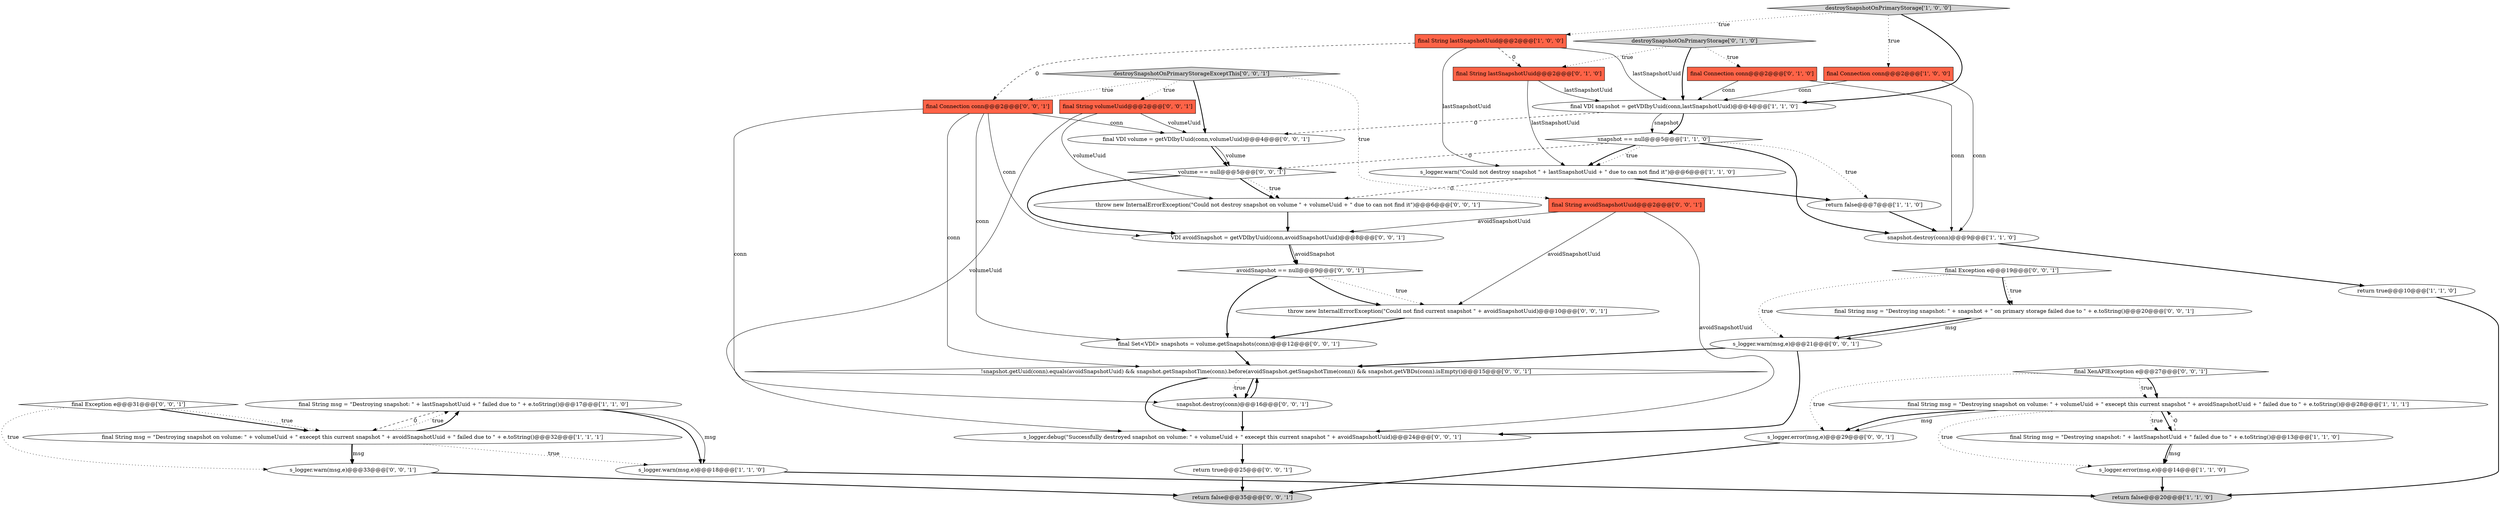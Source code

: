 digraph {
14 [style = filled, label = "final String msg = \"Destroying snapshot on volume: \" + volumeUuid + \" execept this current snapshot \" + avoidSnapshotUuid + \" failed due to \" + e.toString()@@@28@@@['1', '1', '1']", fillcolor = white, shape = ellipse image = "AAA0AAABBB1BBB"];
21 [style = filled, label = "destroySnapshotOnPrimaryStorageExceptThis['0', '0', '1']", fillcolor = lightgray, shape = diamond image = "AAA0AAABBB3BBB"];
24 [style = filled, label = "final Exception e@@@19@@@['0', '0', '1']", fillcolor = white, shape = diamond image = "AAA0AAABBB3BBB"];
11 [style = filled, label = "s_logger.warn(msg,e)@@@18@@@['1', '1', '0']", fillcolor = white, shape = ellipse image = "AAA0AAABBB1BBB"];
18 [style = filled, label = "final String lastSnapshotUuid@@@2@@@['0', '1', '0']", fillcolor = tomato, shape = box image = "AAA1AAABBB2BBB"];
9 [style = filled, label = "final String msg = \"Destroying snapshot: \" + lastSnapshotUuid + \" failed due to \" + e.toString()@@@17@@@['1', '1', '0']", fillcolor = white, shape = ellipse image = "AAA0AAABBB1BBB"];
37 [style = filled, label = "s_logger.warn(msg,e)@@@21@@@['0', '0', '1']", fillcolor = white, shape = ellipse image = "AAA0AAABBB3BBB"];
31 [style = filled, label = "return true@@@25@@@['0', '0', '1']", fillcolor = white, shape = ellipse image = "AAA0AAABBB3BBB"];
12 [style = filled, label = "final String lastSnapshotUuid@@@2@@@['1', '0', '0']", fillcolor = tomato, shape = box image = "AAA1AAABBB1BBB"];
22 [style = filled, label = "s_logger.error(msg,e)@@@29@@@['0', '0', '1']", fillcolor = white, shape = ellipse image = "AAA0AAABBB3BBB"];
2 [style = filled, label = "final String msg = \"Destroying snapshot: \" + lastSnapshotUuid + \" failed due to \" + e.toString()@@@13@@@['1', '1', '0']", fillcolor = white, shape = ellipse image = "AAA0AAABBB1BBB"];
23 [style = filled, label = "final String volumeUuid@@@2@@@['0', '0', '1']", fillcolor = tomato, shape = box image = "AAA0AAABBB3BBB"];
35 [style = filled, label = "final String msg = \"Destroying snapshot: \" + snapshot + \" on primary storage failed due to \" + e.toString()@@@20@@@['0', '0', '1']", fillcolor = white, shape = ellipse image = "AAA0AAABBB3BBB"];
19 [style = filled, label = "volume == null@@@5@@@['0', '0', '1']", fillcolor = white, shape = diamond image = "AAA0AAABBB3BBB"];
33 [style = filled, label = "final Set<VDI> snapshots = volume.getSnapshots(conn)@@@12@@@['0', '0', '1']", fillcolor = white, shape = ellipse image = "AAA0AAABBB3BBB"];
26 [style = filled, label = "s_logger.warn(msg,e)@@@33@@@['0', '0', '1']", fillcolor = white, shape = ellipse image = "AAA0AAABBB3BBB"];
34 [style = filled, label = "return false@@@35@@@['0', '0', '1']", fillcolor = lightgray, shape = ellipse image = "AAA0AAABBB3BBB"];
4 [style = filled, label = "s_logger.error(msg,e)@@@14@@@['1', '1', '0']", fillcolor = white, shape = ellipse image = "AAA0AAABBB1BBB"];
16 [style = filled, label = "destroySnapshotOnPrimaryStorage['0', '1', '0']", fillcolor = lightgray, shape = diamond image = "AAA0AAABBB2BBB"];
30 [style = filled, label = "final Connection conn@@@2@@@['0', '0', '1']", fillcolor = tomato, shape = box image = "AAA0AAABBB3BBB"];
3 [style = filled, label = "final Connection conn@@@2@@@['1', '0', '0']", fillcolor = tomato, shape = box image = "AAA0AAABBB1BBB"];
27 [style = filled, label = "s_logger.debug(\"Successfully destroyed snapshot on volume: \" + volumeUuid + \" execept this current snapshot \" + avoidSnapshotUuid)@@@24@@@['0', '0', '1']", fillcolor = white, shape = ellipse image = "AAA0AAABBB3BBB"];
29 [style = filled, label = "!snapshot.getUuid(conn).equals(avoidSnapshotUuid) && snapshot.getSnapshotTime(conn).before(avoidSnapshot.getSnapshotTime(conn)) && snapshot.getVBDs(conn).isEmpty()@@@15@@@['0', '0', '1']", fillcolor = white, shape = diamond image = "AAA0AAABBB3BBB"];
10 [style = filled, label = "snapshot.destroy(conn)@@@9@@@['1', '1', '0']", fillcolor = white, shape = ellipse image = "AAA0AAABBB1BBB"];
20 [style = filled, label = "final String avoidSnapshotUuid@@@2@@@['0', '0', '1']", fillcolor = tomato, shape = box image = "AAA0AAABBB3BBB"];
17 [style = filled, label = "final Connection conn@@@2@@@['0', '1', '0']", fillcolor = tomato, shape = box image = "AAA0AAABBB2BBB"];
13 [style = filled, label = "return false@@@7@@@['1', '1', '0']", fillcolor = white, shape = ellipse image = "AAA0AAABBB1BBB"];
1 [style = filled, label = "final VDI snapshot = getVDIbyUuid(conn,lastSnapshotUuid)@@@4@@@['1', '1', '0']", fillcolor = white, shape = ellipse image = "AAA0AAABBB1BBB"];
0 [style = filled, label = "final String msg = \"Destroying snapshot on volume: \" + volumeUuid + \" execept this current snapshot \" + avoidSnapshotUuid + \" failed due to \" + e.toString()@@@32@@@['1', '1', '1']", fillcolor = white, shape = ellipse image = "AAA0AAABBB1BBB"];
6 [style = filled, label = "snapshot == null@@@5@@@['1', '1', '0']", fillcolor = white, shape = diamond image = "AAA0AAABBB1BBB"];
25 [style = filled, label = "throw new InternalErrorException(\"Could not destroy snapshot on volume \" + volumeUuid + \" due to can not find it\")@@@6@@@['0', '0', '1']", fillcolor = white, shape = ellipse image = "AAA0AAABBB3BBB"];
28 [style = filled, label = "final XenAPIException e@@@27@@@['0', '0', '1']", fillcolor = white, shape = diamond image = "AAA0AAABBB3BBB"];
7 [style = filled, label = "destroySnapshotOnPrimaryStorage['1', '0', '0']", fillcolor = lightgray, shape = diamond image = "AAA0AAABBB1BBB"];
41 [style = filled, label = "throw new InternalErrorException(\"Could not find current snapshot \" + avoidSnapshotUuid)@@@10@@@['0', '0', '1']", fillcolor = white, shape = ellipse image = "AAA0AAABBB3BBB"];
39 [style = filled, label = "final VDI volume = getVDIbyUuid(conn,volumeUuid)@@@4@@@['0', '0', '1']", fillcolor = white, shape = ellipse image = "AAA0AAABBB3BBB"];
15 [style = filled, label = "return false@@@20@@@['1', '1', '0']", fillcolor = lightgray, shape = ellipse image = "AAA0AAABBB1BBB"];
32 [style = filled, label = "final Exception e@@@31@@@['0', '0', '1']", fillcolor = white, shape = diamond image = "AAA0AAABBB3BBB"];
36 [style = filled, label = "snapshot.destroy(conn)@@@16@@@['0', '0', '1']", fillcolor = white, shape = ellipse image = "AAA0AAABBB3BBB"];
40 [style = filled, label = "avoidSnapshot == null@@@9@@@['0', '0', '1']", fillcolor = white, shape = diamond image = "AAA0AAABBB3BBB"];
5 [style = filled, label = "s_logger.warn(\"Could not destroy snapshot \" + lastSnapshotUuid + \" due to can not find it\")@@@6@@@['1', '1', '0']", fillcolor = white, shape = ellipse image = "AAA0AAABBB1BBB"];
8 [style = filled, label = "return true@@@10@@@['1', '1', '0']", fillcolor = white, shape = ellipse image = "AAA0AAABBB1BBB"];
38 [style = filled, label = "VDI avoidSnapshot = getVDIbyUuid(conn,avoidSnapshotUuid)@@@8@@@['0', '0', '1']", fillcolor = white, shape = ellipse image = "AAA0AAABBB3BBB"];
39->19 [style = bold, label=""];
9->11 [style = bold, label=""];
3->1 [style = solid, label="conn"];
37->27 [style = bold, label=""];
36->29 [style = bold, label=""];
24->35 [style = dotted, label="true"];
32->0 [style = bold, label=""];
16->17 [style = dotted, label="true"];
26->34 [style = bold, label=""];
4->15 [style = bold, label=""];
32->0 [style = dotted, label="true"];
28->14 [style = dotted, label="true"];
5->25 [style = dashed, label="0"];
39->19 [style = solid, label="volume"];
30->38 [style = solid, label="conn"];
28->14 [style = bold, label=""];
20->41 [style = solid, label="avoidSnapshotUuid"];
2->14 [style = dashed, label="0"];
10->8 [style = bold, label=""];
35->37 [style = bold, label=""];
21->23 [style = dotted, label="true"];
14->22 [style = solid, label="msg"];
9->11 [style = solid, label="msg"];
30->33 [style = solid, label="conn"];
0->11 [style = dotted, label="true"];
29->36 [style = dotted, label="true"];
40->41 [style = dotted, label="true"];
29->36 [style = bold, label=""];
14->2 [style = dotted, label="true"];
7->1 [style = bold, label=""];
21->20 [style = dotted, label="true"];
6->13 [style = dotted, label="true"];
14->22 [style = bold, label=""];
37->29 [style = bold, label=""];
27->31 [style = bold, label=""];
12->30 [style = dashed, label="0"];
2->4 [style = bold, label=""];
19->25 [style = bold, label=""];
7->12 [style = dotted, label="true"];
30->39 [style = solid, label="conn"];
33->29 [style = bold, label=""];
20->38 [style = solid, label="avoidSnapshotUuid"];
29->27 [style = bold, label=""];
21->30 [style = dotted, label="true"];
6->19 [style = dashed, label="0"];
9->0 [style = dashed, label="0"];
38->40 [style = solid, label="avoidSnapshot"];
2->4 [style = solid, label="msg"];
14->4 [style = dotted, label="true"];
19->38 [style = bold, label=""];
25->38 [style = bold, label=""];
16->18 [style = dotted, label="true"];
13->10 [style = bold, label=""];
1->39 [style = dashed, label="0"];
8->15 [style = bold, label=""];
17->1 [style = solid, label="conn"];
23->25 [style = solid, label="volumeUuid"];
30->29 [style = solid, label="conn"];
12->5 [style = solid, label="lastSnapshotUuid"];
31->34 [style = bold, label=""];
1->6 [style = solid, label="snapshot"];
6->5 [style = bold, label=""];
40->33 [style = bold, label=""];
1->6 [style = bold, label=""];
21->39 [style = bold, label=""];
35->37 [style = solid, label="msg"];
16->1 [style = bold, label=""];
18->5 [style = solid, label="lastSnapshotUuid"];
0->26 [style = solid, label="msg"];
6->10 [style = bold, label=""];
5->13 [style = bold, label=""];
23->39 [style = solid, label="volumeUuid"];
28->22 [style = dotted, label="true"];
20->27 [style = solid, label="avoidSnapshotUuid"];
14->2 [style = bold, label=""];
41->33 [style = bold, label=""];
38->40 [style = bold, label=""];
0->9 [style = dotted, label="true"];
30->36 [style = solid, label="conn"];
0->9 [style = bold, label=""];
19->25 [style = dotted, label="true"];
0->26 [style = bold, label=""];
23->27 [style = solid, label="volumeUuid"];
24->35 [style = bold, label=""];
12->1 [style = solid, label="lastSnapshotUuid"];
17->10 [style = solid, label="conn"];
11->15 [style = bold, label=""];
36->27 [style = bold, label=""];
7->3 [style = dotted, label="true"];
22->34 [style = bold, label=""];
40->41 [style = bold, label=""];
24->37 [style = dotted, label="true"];
12->18 [style = dashed, label="0"];
32->26 [style = dotted, label="true"];
3->10 [style = solid, label="conn"];
18->1 [style = solid, label="lastSnapshotUuid"];
6->5 [style = dotted, label="true"];
}
